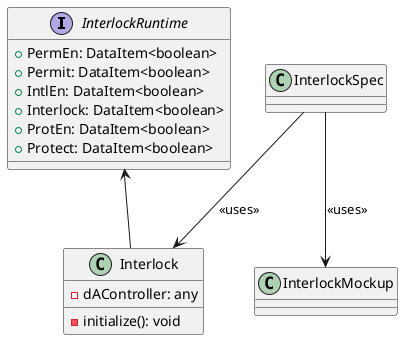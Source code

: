 /*
 * MIT License
 *
 * Copyright (c) 2021 P2O-Lab <p2o-lab@mailbox.tu-dresden.de>,
 * Chair for Process Control Systems, Technische Universität Dresden
 *
 * Permission is hereby granted, free of charge, to any person obtaining a copy
 * of this software and associated documentation files (the "Software"), to deal
 * in the Software without restriction, including without limitation the rights
 * to use, copy, modify, merge, publish, distribute, sublicense, and/or sell
 * copies of the Software, and to permit persons to whom the Software is
 * furnished to do so, subject to the following conditions:
 *
 * The above copyright notice and this permission notice shall be included in all
 * copies or substantial portions of the Software.
 *
 * THE SOFTWARE IS PROVIDED "AS IS", WITHOUT WARRANTY OF ANY KIND, EXPRESS OR
 * IMPLIED, INCLUDING BUT NOT LIMITED TO THE WARRANTIES OF MERCHANTABILITY,
 * FITNESS FOR A PARTICULAR PURPOSE AND NONINFRINGEMENT. IN NO EVENT SHALL THE
 * AUTHORS OR COPYRIGHT HOLDERS BE LIABLE FOR ANY CLAIM, DAMAGES OR OTHER
 * LIABILITY, WHETHER IN AN ACTION OF CONTRACT, TORT OR OTHERWISE, ARISING FROM,
 * OUT OF OR IN CONNECTION WITH THE SOFTWARE OR THE USE OR OTHER DEALINGS IN THE
 * SOFTWARE.
 */
 
@startuml
'https://plantuml.com/class-diagram

interface InterlockRuntime{
	+ PermEn: DataItem<boolean>
	+ Permit: DataItem<boolean>
	+ IntlEn: DataItem<boolean>
	+ Interlock: DataItem<boolean>
	+ ProtEn: DataItem<boolean>
	+ Protect: DataItem<boolean>
}

class Interlock{
    - dAController: any
    - initialize(): void
}

InterlockRuntime <-- Interlock
InterlockSpec --> Interlock : <<uses>>
InterlockSpec --> InterlockMockup : <<uses>>

@enduml
